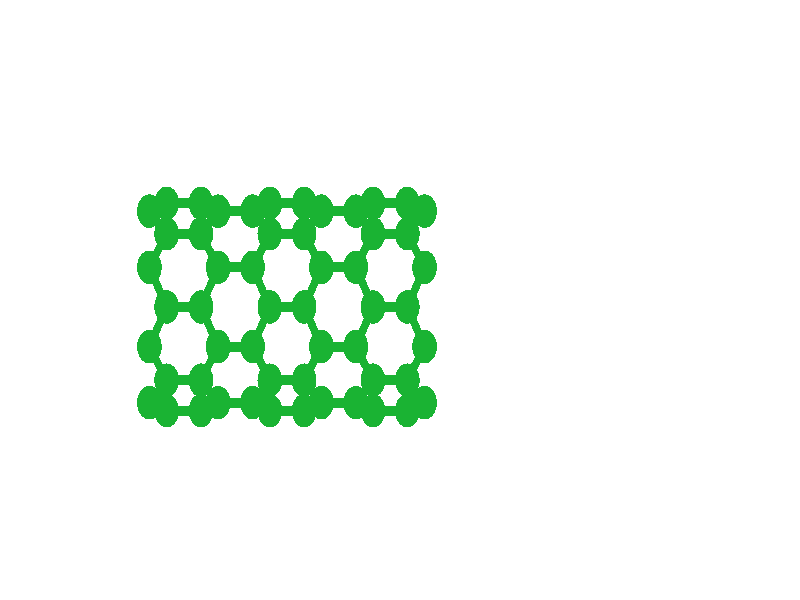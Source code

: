 // 
// Molecular graphics export from VMD 1.9.1
// http://www.ks.uiuc.edu/Research/vmd/
// Requires POV-Ray 3.5 or later
// 
// POV 3.x input script : E:/Users/Kevin Reiter/Documents/GitHub/promotion/daten/nanotori/z3.pov 
// try povray +W1920 +H1057 -IE:/Users/Kevin Reiter/Documents/GitHub/promotion/daten/nanotori/z3.pov -OE:/Users/Kevin Reiter/Documents/GitHub/promotion/daten/nanotori/z3.pov.tga +P +X +A +FT +C
#if (version < 3.5) 
#error "VMD POV3DisplayDevice has been compiled for POV-Ray 3.5 or above.\nPlease upgrade POV-Ray or recompile VMD."
#end 
#declare VMD_clip_on=array[3] {0, 0, 0};
#declare VMD_clip=array[3];
#declare VMD_scaledclip=array[3];
#declare VMD_line_width=0.0020;
#macro VMDC ( C1 )
  texture { pigment { rgbt C1 }}
#end
#macro VMD_point (P1, R1, C1)
  #local T = texture { finish { ambient 1.0 diffuse 0.0 phong 0.0 specular 0.0 } pigment { C1 } }
  #if(VMD_clip_on[2])
  intersection {
    sphere {P1, R1 texture {T} #if(VMD_clip_on[1]) clipped_by {VMD_clip[1]} #end no_shadow}
    VMD_clip[2]
  }
  #else
  sphere {P1, R1 texture {T} #if(VMD_clip_on[1]) clipped_by {VMD_clip[1]} #end no_shadow}
  #end
#end
#macro VMD_line (P1, P2, C1)
  #local T = texture { finish { ambient 1.0 diffuse 0.0 phong 0.0 specular 0.0 } pigment { C1 } }
  #if(VMD_clip_on[2])
  intersection {
    cylinder {P1, P2, VMD_line_width texture {T} #if(VMD_clip_on[1]) clipped_by {VMD_clip[1]} #end no_shadow}
    VMD_clip[2]
  }
  #else
  cylinder {P1, P2, VMD_line_width texture {T} #if(VMD_clip_on[1]) clipped_by {VMD_clip[1]} #end no_shadow}
  #end
#end
#macro VMD_sphere (P1, R1, C1)
  #local T = texture { pigment { C1 } }
  #if(VMD_clip_on[2])
  intersection {
    sphere {P1, R1 texture {T} #if(VMD_clip_on[1]) clipped_by {VMD_clip[1]} #end no_shadow}
    VMD_clip[2]
  }
  #else
  sphere {P1, R1 texture {T} #if(VMD_clip_on[1]) clipped_by {VMD_clip[1]} #end no_shadow}
  #end
#end
#macro VMD_cylinder (P1, P2, R1, C1, O1)
  #local T = texture { pigment { C1 } }
  #if(VMD_clip_on[2])
  intersection {
    cylinder {P1, P2, R1 #if(O1) open #end texture {T} #if(VMD_clip_on[1]) clipped_by {VMD_clip[1]} #end no_shadow}
    VMD_clip[2]
  }
  #else
  cylinder {P1, P2, R1 #if(O1) open #end texture {T} #if(VMD_clip_on[1]) clipped_by {VMD_clip[1]} #end no_shadow}
  #end
#end
#macro VMD_cone (P1, P2, R1, C1)
  #local T = texture { pigment { C1 } }
  #if(VMD_clip_on[2])
  intersection {
    cone {P1, R1, P2, VMD_line_width texture {T} #if(VMD_clip_on[1]) clipped_by {VMD_clip[1]} #end no_shadow}
    VMD_clip[2]
  }
  #else
  cone {P1, R1, P2, VMD_line_width texture {T} #if(VMD_clip_on[1]) clipped_by {VMD_clip[1]} #end no_shadow}
  #end
#end
#macro VMD_triangle (P1, P2, P3, N1, N2, N3, C1)
  #local T = texture { pigment { C1 } }
  smooth_triangle {P1, N1, P2, N2, P3, N3 texture {T} #if(VMD_clip_on[1]) clipped_by {VMD_clip[1]} #end no_shadow}
#end
#macro VMD_tricolor (P1, P2, P3, N1, N2, N3, C1, C2, C3)
  #local NX = P2-P1;
  #local NY = P3-P1;
  #local NZ = vcross(NX, NY);
  #local T = texture { pigment {
    average pigment_map {
      [1 gradient x color_map {[0 rgb 0] [1 C2*3]}]
      [1 gradient y color_map {[0 rgb 0] [1 C3*3]}]
      [1 gradient z color_map {[0 rgb 0] [1 C1*3]}]
    }
    matrix <1.01,0,1,0,1.01,1,0,0,1,-.002,-.002,-1>
    matrix <NX.x,NX.y,NX.z,NY.x,NY.y,NY.z,NZ.x,NZ.y,NZ.z,P1.x,P1.y,P1.z>
  } }
  smooth_triangle {P1, N1, P2, N2, P3, N3 texture {T} #if(VMD_clip_on[1]) clipped_by {VMD_clip[1]} #end no_shadow}
#end
camera {
  orthographic
  location <0.0000, 0.0000, -2.0000>
  look_at <0.0000, 0.0000, 2.0000>
  up <0.0000, 3.0000, 0.0000>
  right <5.4494, 0.0000, 0.0000>
}
light_source { 
  <-0.1000, 0.1000, -1.0000> 
  color rgb<1.000, 1.000, 1.000> 
  parallel 
  point_at <0.0, 0.0, 0.0> 
}
light_source { 
  <1.0000, 2.0000, -0.5000> 
  color rgb<1.000, 1.000, 1.000> 
  parallel 
  point_at <0.0, 0.0, 0.0> 
}
background {
  color rgb<1.000, 1.000, 1.000>
}
#default { texture {
 finish { ambient 0.000 diffuse 0.650 phong 0.1 phong_size 40.000 specular 0.500 }
} }
#declare VMD_line_width=0.0020;
// MoleculeID: 9 ReprID: 0 Beginning CPK
// MoleculeID: 9 ReprID: 0 Beginning VDW
VMD_sphere(<-1.7071,0.1635,0.4533>,0.0839,rgbt<0.100,0.700,0.200,0.000>)
VMD_sphere(<-1.3557,0.3317,0.3409>,0.0839,rgbt<0.100,0.700,0.200,0.000>)
VMD_sphere(<-1.5896,0.3317,0.3409>,0.0839,rgbt<0.100,0.700,0.200,0.000>)
VMD_sphere(<-1.7071,0.4440,0.1728>,0.0839,rgbt<0.100,0.700,0.200,0.000>)
VMD_sphere(<-1.3557,0.4835,-0.0256>,0.0839,rgbt<0.100,0.700,0.200,0.000>)
VMD_sphere(<-1.5896,0.4835,-0.0256>,0.0839,rgbt<0.100,0.700,0.200,0.000>)
VMD_sphere(<-1.7071,0.4440,-0.2239>,0.0839,rgbt<0.100,0.700,0.200,0.000>)
VMD_sphere(<-1.3557,0.3317,-0.3920>,0.0839,rgbt<0.100,0.700,0.200,0.000>)
VMD_sphere(<-1.5896,0.3317,-0.3920>,0.0839,rgbt<0.100,0.700,0.200,0.000>)
VMD_sphere(<-1.7071,0.1635,-0.5044>,0.0839,rgbt<0.100,0.700,0.200,0.000>)
VMD_sphere(<-1.3557,-0.0348,-0.5438>,0.0839,rgbt<0.100,0.700,0.200,0.000>)
VMD_sphere(<-1.5896,-0.0348,-0.5438>,0.0839,rgbt<0.100,0.700,0.200,0.000>)
VMD_sphere(<-1.7071,-0.2331,-0.5044>,0.0839,rgbt<0.100,0.700,0.200,0.000>)
VMD_sphere(<-1.3557,-0.4013,-0.3920>,0.0839,rgbt<0.100,0.700,0.200,0.000>)
VMD_sphere(<-1.5896,-0.4013,-0.3920>,0.0839,rgbt<0.100,0.700,0.200,0.000>)
VMD_sphere(<-1.7071,-0.5136,-0.2239>,0.0839,rgbt<0.100,0.700,0.200,0.000>)
VMD_sphere(<-1.3557,-0.5531,-0.0256>,0.0839,rgbt<0.100,0.700,0.200,0.000>)
VMD_sphere(<-1.5896,-0.5531,-0.0256>,0.0839,rgbt<0.100,0.700,0.200,0.000>)
VMD_sphere(<-1.7071,-0.5136,0.1728>,0.0839,rgbt<0.100,0.700,0.200,0.000>)
VMD_sphere(<-1.3557,-0.4013,0.3409>,0.0839,rgbt<0.100,0.700,0.200,0.000>)
VMD_sphere(<-1.5896,-0.4013,0.3409>,0.0839,rgbt<0.100,0.700,0.200,0.000>)
VMD_sphere(<-1.7071,-0.2331,0.4533>,0.0839,rgbt<0.100,0.700,0.200,0.000>)
VMD_sphere(<-1.3557,-0.0348,0.4927>,0.0839,rgbt<0.100,0.700,0.200,0.000>)
VMD_sphere(<-1.5896,-0.0348,0.4927>,0.0839,rgbt<0.100,0.700,0.200,0.000>)
VMD_sphere(<-1.0043,0.1635,0.4533>,0.0839,rgbt<0.100,0.700,0.200,0.000>)
VMD_sphere(<-1.2382,0.1635,0.4533>,0.0839,rgbt<0.100,0.700,0.200,0.000>)
VMD_sphere(<-0.6530,0.3317,0.3409>,0.0839,rgbt<0.100,0.700,0.200,0.000>)
VMD_sphere(<-0.8868,0.3317,0.3409>,0.0839,rgbt<0.100,0.700,0.200,0.000>)
VMD_sphere(<-1.0043,0.4440,0.1728>,0.0839,rgbt<0.100,0.700,0.200,0.000>)
VMD_sphere(<-1.2382,0.4440,0.1728>,0.0839,rgbt<0.100,0.700,0.200,0.000>)
VMD_sphere(<-0.6530,0.4835,-0.0256>,0.0839,rgbt<0.100,0.700,0.200,0.000>)
VMD_sphere(<-0.8868,0.4835,-0.0256>,0.0839,rgbt<0.100,0.700,0.200,0.000>)
VMD_sphere(<-1.0043,0.4440,-0.2239>,0.0839,rgbt<0.100,0.700,0.200,0.000>)
VMD_sphere(<-1.2382,0.4440,-0.2239>,0.0839,rgbt<0.100,0.700,0.200,0.000>)
VMD_sphere(<-0.6530,0.3317,-0.3920>,0.0839,rgbt<0.100,0.700,0.200,0.000>)
VMD_sphere(<-0.8868,0.3317,-0.3920>,0.0839,rgbt<0.100,0.700,0.200,0.000>)
VMD_sphere(<-1.0043,0.1635,-0.5044>,0.0839,rgbt<0.100,0.700,0.200,0.000>)
VMD_sphere(<-1.2382,0.1635,-0.5044>,0.0839,rgbt<0.100,0.700,0.200,0.000>)
VMD_sphere(<-0.6530,-0.0348,-0.5438>,0.0839,rgbt<0.100,0.700,0.200,0.000>)
VMD_sphere(<-0.8868,-0.0348,-0.5438>,0.0839,rgbt<0.100,0.700,0.200,0.000>)
VMD_sphere(<-1.0043,-0.2331,-0.5044>,0.0839,rgbt<0.100,0.700,0.200,0.000>)
VMD_sphere(<-1.2382,-0.2331,-0.5044>,0.0839,rgbt<0.100,0.700,0.200,0.000>)
VMD_sphere(<-0.6530,-0.4013,-0.3920>,0.0839,rgbt<0.100,0.700,0.200,0.000>)
VMD_sphere(<-0.8868,-0.4013,-0.3920>,0.0839,rgbt<0.100,0.700,0.200,0.000>)
VMD_sphere(<-1.0043,-0.5136,-0.2239>,0.0839,rgbt<0.100,0.700,0.200,0.000>)
VMD_sphere(<-1.2382,-0.5136,-0.2239>,0.0839,rgbt<0.100,0.700,0.200,0.000>)
VMD_sphere(<-0.6530,-0.5531,-0.0256>,0.0839,rgbt<0.100,0.700,0.200,0.000>)
VMD_sphere(<-0.8868,-0.5531,-0.0256>,0.0839,rgbt<0.100,0.700,0.200,0.000>)
VMD_sphere(<-1.0043,-0.5136,0.1728>,0.0839,rgbt<0.100,0.700,0.200,0.000>)
VMD_sphere(<-1.2382,-0.5136,0.1728>,0.0839,rgbt<0.100,0.700,0.200,0.000>)
VMD_sphere(<-0.6530,-0.4013,0.3409>,0.0839,rgbt<0.100,0.700,0.200,0.000>)
VMD_sphere(<-0.8868,-0.4013,0.3409>,0.0839,rgbt<0.100,0.700,0.200,0.000>)
VMD_sphere(<-1.0043,-0.2331,0.4533>,0.0839,rgbt<0.100,0.700,0.200,0.000>)
VMD_sphere(<-1.2382,-0.2331,0.4533>,0.0839,rgbt<0.100,0.700,0.200,0.000>)
VMD_sphere(<-0.6530,-0.0348,0.4927>,0.0839,rgbt<0.100,0.700,0.200,0.000>)
VMD_sphere(<-0.8868,-0.0348,0.4927>,0.0839,rgbt<0.100,0.700,0.200,0.000>)
VMD_sphere(<-0.3016,0.1635,0.4533>,0.0839,rgbt<0.100,0.700,0.200,0.000>)
VMD_sphere(<-0.5355,0.1635,0.4533>,0.0839,rgbt<0.100,0.700,0.200,0.000>)
VMD_sphere(<0.0498,0.3317,0.3409>,0.0839,rgbt<0.100,0.700,0.200,0.000>)
VMD_sphere(<-0.1841,0.3317,0.3409>,0.0839,rgbt<0.100,0.700,0.200,0.000>)
VMD_sphere(<-0.3016,0.4440,0.1728>,0.0839,rgbt<0.100,0.700,0.200,0.000>)
VMD_sphere(<-0.5355,0.4440,0.1728>,0.0839,rgbt<0.100,0.700,0.200,0.000>)
VMD_sphere(<0.0498,0.4835,-0.0256>,0.0839,rgbt<0.100,0.700,0.200,0.000>)
VMD_sphere(<-0.1841,0.4835,-0.0256>,0.0839,rgbt<0.100,0.700,0.200,0.000>)
VMD_sphere(<-0.3016,0.4440,-0.2239>,0.0839,rgbt<0.100,0.700,0.200,0.000>)
VMD_sphere(<-0.5355,0.4440,-0.2239>,0.0839,rgbt<0.100,0.700,0.200,0.000>)
VMD_sphere(<0.0498,0.3317,-0.3920>,0.0839,rgbt<0.100,0.700,0.200,0.000>)
VMD_sphere(<-0.1841,0.3317,-0.3920>,0.0839,rgbt<0.100,0.700,0.200,0.000>)
VMD_sphere(<-0.3016,0.1635,-0.5044>,0.0839,rgbt<0.100,0.700,0.200,0.000>)
VMD_sphere(<-0.5355,0.1635,-0.5044>,0.0839,rgbt<0.100,0.700,0.200,0.000>)
VMD_sphere(<0.0498,-0.0348,-0.5438>,0.0839,rgbt<0.100,0.700,0.200,0.000>)
VMD_sphere(<-0.1841,-0.0348,-0.5438>,0.0839,rgbt<0.100,0.700,0.200,0.000>)
VMD_sphere(<-0.3016,-0.2331,-0.5044>,0.0839,rgbt<0.100,0.700,0.200,0.000>)
VMD_sphere(<-0.5355,-0.2331,-0.5044>,0.0839,rgbt<0.100,0.700,0.200,0.000>)
VMD_sphere(<0.0498,-0.4013,-0.3920>,0.0839,rgbt<0.100,0.700,0.200,0.000>)
VMD_sphere(<-0.1841,-0.4013,-0.3920>,0.0839,rgbt<0.100,0.700,0.200,0.000>)
VMD_sphere(<-0.3016,-0.5136,-0.2239>,0.0839,rgbt<0.100,0.700,0.200,0.000>)
VMD_sphere(<-0.5355,-0.5136,-0.2239>,0.0839,rgbt<0.100,0.700,0.200,0.000>)
VMD_sphere(<0.0498,-0.5531,-0.0256>,0.0839,rgbt<0.100,0.700,0.200,0.000>)
VMD_sphere(<-0.1841,-0.5531,-0.0256>,0.0839,rgbt<0.100,0.700,0.200,0.000>)
VMD_sphere(<-0.3016,-0.5136,0.1728>,0.0839,rgbt<0.100,0.700,0.200,0.000>)
VMD_sphere(<-0.5355,-0.5136,0.1728>,0.0839,rgbt<0.100,0.700,0.200,0.000>)
VMD_sphere(<0.0498,-0.4013,0.3409>,0.0839,rgbt<0.100,0.700,0.200,0.000>)
VMD_sphere(<-0.1841,-0.4013,0.3409>,0.0839,rgbt<0.100,0.700,0.200,0.000>)
VMD_sphere(<-0.3016,-0.2331,0.4533>,0.0839,rgbt<0.100,0.700,0.200,0.000>)
VMD_sphere(<-0.5355,-0.2331,0.4533>,0.0839,rgbt<0.100,0.700,0.200,0.000>)
VMD_sphere(<0.0498,-0.0348,0.4927>,0.0839,rgbt<0.100,0.700,0.200,0.000>)
VMD_sphere(<-0.1841,-0.0348,0.4927>,0.0839,rgbt<0.100,0.700,0.200,0.000>)
VMD_sphere(<0.1673,0.1635,0.4533>,0.0839,rgbt<0.100,0.700,0.200,0.000>)
VMD_sphere(<0.1673,0.4440,0.1728>,0.0839,rgbt<0.100,0.700,0.200,0.000>)
VMD_sphere(<0.1673,0.4440,-0.2239>,0.0839,rgbt<0.100,0.700,0.200,0.000>)
VMD_sphere(<0.1673,0.1635,-0.5044>,0.0839,rgbt<0.100,0.700,0.200,0.000>)
VMD_sphere(<0.1673,-0.2331,-0.5044>,0.0839,rgbt<0.100,0.700,0.200,0.000>)
VMD_sphere(<0.1673,-0.5136,-0.2239>,0.0839,rgbt<0.100,0.700,0.200,0.000>)
VMD_sphere(<0.1673,-0.5136,0.1728>,0.0839,rgbt<0.100,0.700,0.200,0.000>)
VMD_sphere(<0.1673,-0.2331,0.4533>,0.0839,rgbt<0.100,0.700,0.200,0.000>)
VMD_cylinder(<-1.7071,0.163524,0.45326>,<-1.64834,0.064358,0.472984>0.0247,rgbt<0.100,0.700,0.200,0.000>,1)
VMD_cylinder(<-1.7071,0.163524,0.45326>,<-1.64834,0.247591,0.397087>0.0247,rgbt<0.100,0.700,0.200,0.000>,1)
VMD_cylinder(<-1.35572,0.331659,0.340914>,<-1.47265,0.331659,0.340914>0.0247,rgbt<0.100,0.700,0.200,0.000>,1)
VMD_cylinder(<-1.35572,0.331659,0.340914>,<-1.29696,0.387832,0.256846>0.0247,rgbt<0.100,0.700,0.200,0.000>,1)
VMD_cylinder(<-1.35572,0.331659,0.340914>,<-1.29696,0.247591,0.397087>0.0247,rgbt<0.100,0.700,0.200,0.000>,1)
VMD_cylinder(<-1.58959,0.331659,0.340914>,<-1.64834,0.387832,0.256846>0.0247,rgbt<0.100,0.700,0.200,0.000>,1)
VMD_cylinder(<-1.58959,0.331659,0.340914>,<-1.47265,0.331659,0.340914>0.0247,rgbt<0.100,0.700,0.200,0.000>,1)
VMD_cylinder(<-1.58959,0.331659,0.340914>,<-1.64834,0.247591,0.397087>0.0247,rgbt<0.100,0.700,0.200,0.000>,1)
VMD_cylinder(<-1.7071,0.444005,0.172778>,<-1.64834,0.387832,0.256846>0.0247,rgbt<0.100,0.700,0.200,0.000>,1)
VMD_cylinder(<-1.7071,0.444005,0.172778>,<-1.64834,0.46373,0.0736128>0.0247,rgbt<0.100,0.700,0.200,0.000>,1)
VMD_cylinder(<-1.35572,0.483455,-0.025552>,<-1.29696,0.463729,-0.124717>0.0247,rgbt<0.100,0.700,0.200,0.000>,1)
VMD_cylinder(<-1.35572,0.483455,-0.025552>,<-1.47265,0.483455,-0.025552>0.0247,rgbt<0.100,0.700,0.200,0.000>,1)
VMD_cylinder(<-1.35572,0.483455,-0.025552>,<-1.29696,0.46373,0.0736128>0.0247,rgbt<0.100,0.700,0.200,0.000>,1)
VMD_cylinder(<-1.58959,0.483455,-0.025552>,<-1.64834,0.463729,-0.124717>0.0247,rgbt<0.100,0.700,0.200,0.000>,1)
VMD_cylinder(<-1.58959,0.483455,-0.025552>,<-1.64834,0.46373,0.0736128>0.0247,rgbt<0.100,0.700,0.200,0.000>,1)
VMD_cylinder(<-1.58959,0.483455,-0.025552>,<-1.47265,0.483455,-0.025552>0.0247,rgbt<0.100,0.700,0.200,0.000>,1)
VMD_cylinder(<-1.7071,0.444004,-0.223883>,<-1.64834,0.463729,-0.124717>0.0247,rgbt<0.100,0.700,0.200,0.000>,1)
VMD_cylinder(<-1.7071,0.444004,-0.223883>,<-1.64834,0.387831,-0.307951>0.0247,rgbt<0.100,0.700,0.200,0.000>,1)
VMD_cylinder(<-1.35572,0.331659,-0.39202>,<-1.47265,0.331659,-0.39202>0.0247,rgbt<0.100,0.700,0.200,0.000>,1)
VMD_cylinder(<-1.35572,0.331659,-0.39202>,<-1.29696,0.247591,-0.448192>0.0247,rgbt<0.100,0.700,0.200,0.000>,1)
VMD_cylinder(<-1.35572,0.331659,-0.39202>,<-1.29696,0.387831,-0.307951>0.0247,rgbt<0.100,0.700,0.200,0.000>,1)
VMD_cylinder(<-1.58959,0.331659,-0.39202>,<-1.64834,0.247591,-0.448192>0.0247,rgbt<0.100,0.700,0.200,0.000>,1)
VMD_cylinder(<-1.58959,0.331659,-0.39202>,<-1.47265,0.331659,-0.39202>0.0247,rgbt<0.100,0.700,0.200,0.000>,1)
VMD_cylinder(<-1.58959,0.331659,-0.39202>,<-1.64834,0.387831,-0.307951>0.0247,rgbt<0.100,0.700,0.200,0.000>,1)
VMD_cylinder(<-1.7071,0.163523,-0.504365>,<-1.64834,0.247591,-0.448192>0.0247,rgbt<0.100,0.700,0.200,0.000>,1)
VMD_cylinder(<-1.7071,0.163523,-0.504365>,<-1.64834,0.0643578,-0.524089>0.0247,rgbt<0.100,0.700,0.200,0.000>,1)
VMD_cylinder(<-1.35572,-0.0348079,-0.543814>,<-1.29696,-0.133973,-0.524089>0.0247,rgbt<0.100,0.700,0.200,0.000>,1)
VMD_cylinder(<-1.35572,-0.0348079,-0.543814>,<-1.47265,-0.0348079,-0.543814>0.0247,rgbt<0.100,0.700,0.200,0.000>,1)
VMD_cylinder(<-1.35572,-0.0348079,-0.543814>,<-1.29696,0.0643578,-0.524089>0.0247,rgbt<0.100,0.700,0.200,0.000>,1)
VMD_cylinder(<-1.58959,-0.0348079,-0.543814>,<-1.64834,-0.133973,-0.524089>0.0247,rgbt<0.100,0.700,0.200,0.000>,1)
VMD_cylinder(<-1.58959,-0.0348079,-0.543814>,<-1.64834,0.0643578,-0.524089>0.0247,rgbt<0.100,0.700,0.200,0.000>,1)
VMD_cylinder(<-1.58959,-0.0348079,-0.543814>,<-1.47265,-0.0348079,-0.543814>0.0247,rgbt<0.100,0.700,0.200,0.000>,1)
VMD_cylinder(<-1.7071,-0.233137,-0.504365>,<-1.64834,-0.133973,-0.524089>0.0247,rgbt<0.100,0.700,0.200,0.000>,1)
VMD_cylinder(<-1.7071,-0.233137,-0.504365>,<-1.64834,-0.317206,-0.448192>0.0247,rgbt<0.100,0.700,0.200,0.000>,1)
VMD_cylinder(<-1.35572,-0.401274,-0.392019>,<-1.47265,-0.401274,-0.392019>0.0247,rgbt<0.100,0.700,0.200,0.000>,1)
VMD_cylinder(<-1.35572,-0.401274,-0.392019>,<-1.29696,-0.457446,-0.307951>0.0247,rgbt<0.100,0.700,0.200,0.000>,1)
VMD_cylinder(<-1.35572,-0.401274,-0.392019>,<-1.29696,-0.317206,-0.448192>0.0247,rgbt<0.100,0.700,0.200,0.000>,1)
VMD_cylinder(<-1.58959,-0.401274,-0.392019>,<-1.64834,-0.457446,-0.307951>0.0247,rgbt<0.100,0.700,0.200,0.000>,1)
VMD_cylinder(<-1.58959,-0.401274,-0.392019>,<-1.64834,-0.317206,-0.448192>0.0247,rgbt<0.100,0.700,0.200,0.000>,1)
VMD_cylinder(<-1.58959,-0.401274,-0.392019>,<-1.47265,-0.401274,-0.392019>0.0247,rgbt<0.100,0.700,0.200,0.000>,1)
VMD_cylinder(<-1.7071,-0.513619,-0.223883>,<-1.64834,-0.457446,-0.307951>0.0247,rgbt<0.100,0.700,0.200,0.000>,1)
VMD_cylinder(<-1.7071,-0.513619,-0.223883>,<-1.64834,-0.533345,-0.124718>0.0247,rgbt<0.100,0.700,0.200,0.000>,1)
VMD_cylinder(<-1.35572,-0.55307,-0.0255526>,<-1.47265,-0.55307,-0.0255526>0.0247,rgbt<0.100,0.700,0.200,0.000>,1)
VMD_cylinder(<-1.35572,-0.55307,-0.0255526>,<-1.29696,-0.533345,-0.124718>0.0247,rgbt<0.100,0.700,0.200,0.000>,1)
VMD_cylinder(<-1.35572,-0.55307,-0.0255526>,<-1.29696,-0.533345,0.0736126>0.0247,rgbt<0.100,0.700,0.200,0.000>,1)
VMD_cylinder(<-1.58959,-0.55307,-0.0255526>,<-1.64834,-0.533345,-0.124718>0.0247,rgbt<0.100,0.700,0.200,0.000>,1)
VMD_cylinder(<-1.58959,-0.55307,-0.0255526>,<-1.64834,-0.533345,0.0736126>0.0247,rgbt<0.100,0.700,0.200,0.000>,1)
VMD_cylinder(<-1.58959,-0.55307,-0.0255526>,<-1.47265,-0.55307,-0.0255526>0.0247,rgbt<0.100,0.700,0.200,0.000>,1)
VMD_cylinder(<-1.7071,-0.513619,0.172778>,<-1.64834,-0.457447,0.256846>0.0247,rgbt<0.100,0.700,0.200,0.000>,1)
VMD_cylinder(<-1.7071,-0.513619,0.172778>,<-1.64834,-0.533345,0.0736126>0.0247,rgbt<0.100,0.700,0.200,0.000>,1)
VMD_cylinder(<-1.35572,-0.401275,0.340915>,<-1.47265,-0.401275,0.340915>0.0247,rgbt<0.100,0.700,0.200,0.000>,1)
VMD_cylinder(<-1.35572,-0.401275,0.340915>,<-1.29696,-0.317206,0.397087>0.0247,rgbt<0.100,0.700,0.200,0.000>,1)
VMD_cylinder(<-1.35572,-0.401275,0.340915>,<-1.29696,-0.457447,0.256846>0.0247,rgbt<0.100,0.700,0.200,0.000>,1)
VMD_cylinder(<-1.58959,-0.401275,0.340915>,<-1.64834,-0.317206,0.397087>0.0247,rgbt<0.100,0.700,0.200,0.000>,1)
VMD_cylinder(<-1.58959,-0.401275,0.340915>,<-1.47265,-0.401275,0.340915>0.0247,rgbt<0.100,0.700,0.200,0.000>,1)
VMD_cylinder(<-1.58959,-0.401275,0.340915>,<-1.64834,-0.457447,0.256846>0.0247,rgbt<0.100,0.700,0.200,0.000>,1)
VMD_cylinder(<-1.7071,-0.233137,0.453259>,<-1.64834,-0.317206,0.397087>0.0247,rgbt<0.100,0.700,0.200,0.000>,1)
VMD_cylinder(<-1.7071,-0.233137,0.453259>,<-1.64834,-0.133972,0.472984>0.0247,rgbt<0.100,0.700,0.200,0.000>,1)
VMD_cylinder(<-1.35572,-0.0348076,0.492709>,<-1.47265,-0.0348076,0.492709>0.0247,rgbt<0.100,0.700,0.200,0.000>,1)
VMD_cylinder(<-1.35572,-0.0348076,0.492709>,<-1.29696,-0.133972,0.472984>0.0247,rgbt<0.100,0.700,0.200,0.000>,1)
VMD_cylinder(<-1.35572,-0.0348076,0.492709>,<-1.29696,0.064358,0.472984>0.0247,rgbt<0.100,0.700,0.200,0.000>,1)
VMD_cylinder(<-1.58959,-0.0348076,0.492709>,<-1.64834,-0.133972,0.472984>0.0247,rgbt<0.100,0.700,0.200,0.000>,1)
VMD_cylinder(<-1.58959,-0.0348076,0.492709>,<-1.47265,-0.0348076,0.492709>0.0247,rgbt<0.100,0.700,0.200,0.000>,1)
VMD_cylinder(<-1.58959,-0.0348076,0.492709>,<-1.64834,0.064358,0.472984>0.0247,rgbt<0.100,0.700,0.200,0.000>,1)
VMD_cylinder(<-1.00434,0.163524,0.45326>,<-1.12128,0.163524,0.45326>0.0247,rgbt<0.100,0.700,0.200,0.000>,1)
VMD_cylinder(<-1.00434,0.163524,0.45326>,<-0.945585,0.064358,0.472984>0.0247,rgbt<0.100,0.700,0.200,0.000>,1)
VMD_cylinder(<-1.00434,0.163524,0.45326>,<-0.945585,0.247591,0.397087>0.0247,rgbt<0.100,0.700,0.200,0.000>,1)
VMD_cylinder(<-1.23821,0.163524,0.45326>,<-1.12128,0.163524,0.45326>0.0247,rgbt<0.100,0.700,0.200,0.000>,1)
VMD_cylinder(<-1.23821,0.163524,0.45326>,<-1.29696,0.064358,0.472984>0.0247,rgbt<0.100,0.700,0.200,0.000>,1)
VMD_cylinder(<-1.23821,0.163524,0.45326>,<-1.29696,0.247591,0.397087>0.0247,rgbt<0.100,0.700,0.200,0.000>,1)
VMD_cylinder(<-0.652956,0.331659,0.340914>,<-0.769894,0.331659,0.340914>0.0247,rgbt<0.100,0.700,0.200,0.000>,1)
VMD_cylinder(<-0.652956,0.331659,0.340914>,<-0.594205,0.387832,0.256846>0.0247,rgbt<0.100,0.700,0.200,0.000>,1)
VMD_cylinder(<-0.652956,0.331659,0.340914>,<-0.594205,0.247591,0.397087>0.0247,rgbt<0.100,0.700,0.200,0.000>,1)
VMD_cylinder(<-0.886832,0.331659,0.340914>,<-0.945585,0.387832,0.256846>0.0247,rgbt<0.100,0.700,0.200,0.000>,1)
VMD_cylinder(<-0.886832,0.331659,0.340914>,<-0.769894,0.331659,0.340914>0.0247,rgbt<0.100,0.700,0.200,0.000>,1)
VMD_cylinder(<-0.886832,0.331659,0.340914>,<-0.945585,0.247591,0.397087>0.0247,rgbt<0.100,0.700,0.200,0.000>,1)
VMD_cylinder(<-1.00434,0.444005,0.172778>,<-1.12128,0.444005,0.172778>0.0247,rgbt<0.100,0.700,0.200,0.000>,1)
VMD_cylinder(<-1.00434,0.444005,0.172778>,<-0.945585,0.387832,0.256846>0.0247,rgbt<0.100,0.700,0.200,0.000>,1)
VMD_cylinder(<-1.00434,0.444005,0.172778>,<-0.945585,0.46373,0.0736128>0.0247,rgbt<0.100,0.700,0.200,0.000>,1)
VMD_cylinder(<-1.23821,0.444005,0.172778>,<-1.29696,0.387832,0.256846>0.0247,rgbt<0.100,0.700,0.200,0.000>,1)
VMD_cylinder(<-1.23821,0.444005,0.172778>,<-1.29696,0.46373,0.0736128>0.0247,rgbt<0.100,0.700,0.200,0.000>,1)
VMD_cylinder(<-1.23821,0.444005,0.172778>,<-1.12128,0.444005,0.172778>0.0247,rgbt<0.100,0.700,0.200,0.000>,1)
VMD_cylinder(<-0.652956,0.483455,-0.025552>,<-0.594205,0.463729,-0.124717>0.0247,rgbt<0.100,0.700,0.200,0.000>,1)
VMD_cylinder(<-0.652956,0.483455,-0.025552>,<-0.769894,0.483455,-0.025552>0.0247,rgbt<0.100,0.700,0.200,0.000>,1)
VMD_cylinder(<-0.652956,0.483455,-0.025552>,<-0.594205,0.46373,0.0736128>0.0247,rgbt<0.100,0.700,0.200,0.000>,1)
VMD_cylinder(<-0.886832,0.483455,-0.025552>,<-0.945585,0.463729,-0.124717>0.0247,rgbt<0.100,0.700,0.200,0.000>,1)
VMD_cylinder(<-0.886832,0.483455,-0.025552>,<-0.945585,0.46373,0.0736128>0.0247,rgbt<0.100,0.700,0.200,0.000>,1)
VMD_cylinder(<-0.886832,0.483455,-0.025552>,<-0.769894,0.483455,-0.025552>0.0247,rgbt<0.100,0.700,0.200,0.000>,1)
VMD_cylinder(<-1.00434,0.444004,-0.223883>,<-1.12128,0.444004,-0.223883>0.0247,rgbt<0.100,0.700,0.200,0.000>,1)
VMD_cylinder(<-1.00434,0.444004,-0.223883>,<-0.945585,0.463729,-0.124717>0.0247,rgbt<0.100,0.700,0.200,0.000>,1)
VMD_cylinder(<-1.00434,0.444004,-0.223883>,<-0.945585,0.387831,-0.307951>0.0247,rgbt<0.100,0.700,0.200,0.000>,1)
VMD_cylinder(<-1.23821,0.444004,-0.223883>,<-1.12128,0.444004,-0.223883>0.0247,rgbt<0.100,0.700,0.200,0.000>,1)
VMD_cylinder(<-1.23821,0.444004,-0.223883>,<-1.29696,0.463729,-0.124717>0.0247,rgbt<0.100,0.700,0.200,0.000>,1)
VMD_cylinder(<-1.23821,0.444004,-0.223883>,<-1.29696,0.387831,-0.307951>0.0247,rgbt<0.100,0.700,0.200,0.000>,1)
VMD_cylinder(<-0.652956,0.331659,-0.39202>,<-0.769894,0.331659,-0.39202>0.0247,rgbt<0.100,0.700,0.200,0.000>,1)
VMD_cylinder(<-0.652956,0.331659,-0.39202>,<-0.594205,0.247591,-0.448192>0.0247,rgbt<0.100,0.700,0.200,0.000>,1)
VMD_cylinder(<-0.652956,0.331659,-0.39202>,<-0.594205,0.387831,-0.307951>0.0247,rgbt<0.100,0.700,0.200,0.000>,1)
VMD_cylinder(<-0.886832,0.331659,-0.39202>,<-0.945585,0.247591,-0.448192>0.0247,rgbt<0.100,0.700,0.200,0.000>,1)
VMD_cylinder(<-0.886832,0.331659,-0.39202>,<-0.769894,0.331659,-0.39202>0.0247,rgbt<0.100,0.700,0.200,0.000>,1)
VMD_cylinder(<-0.886832,0.331659,-0.39202>,<-0.945585,0.387831,-0.307951>0.0247,rgbt<0.100,0.700,0.200,0.000>,1)
VMD_cylinder(<-1.00434,0.163523,-0.504365>,<-1.12128,0.163523,-0.504365>0.0247,rgbt<0.100,0.700,0.200,0.000>,1)
VMD_cylinder(<-1.00434,0.163523,-0.504365>,<-0.945585,0.247591,-0.448192>0.0247,rgbt<0.100,0.700,0.200,0.000>,1)
VMD_cylinder(<-1.00434,0.163523,-0.504365>,<-0.945585,0.0643578,-0.524089>0.0247,rgbt<0.100,0.700,0.200,0.000>,1)
VMD_cylinder(<-1.23821,0.163523,-0.504365>,<-1.29696,0.247591,-0.448192>0.0247,rgbt<0.100,0.700,0.200,0.000>,1)
VMD_cylinder(<-1.23821,0.163523,-0.504365>,<-1.29696,0.0643578,-0.524089>0.0247,rgbt<0.100,0.700,0.200,0.000>,1)
VMD_cylinder(<-1.23821,0.163523,-0.504365>,<-1.12128,0.163523,-0.504365>0.0247,rgbt<0.100,0.700,0.200,0.000>,1)
VMD_cylinder(<-0.652956,-0.0348079,-0.543814>,<-0.594205,-0.133973,-0.524089>0.0247,rgbt<0.100,0.700,0.200,0.000>,1)
VMD_cylinder(<-0.652956,-0.0348079,-0.543814>,<-0.769894,-0.0348079,-0.543814>0.0247,rgbt<0.100,0.700,0.200,0.000>,1)
VMD_cylinder(<-0.652956,-0.0348079,-0.543814>,<-0.594205,0.0643578,-0.524089>0.0247,rgbt<0.100,0.700,0.200,0.000>,1)
VMD_cylinder(<-0.886832,-0.0348079,-0.543814>,<-0.945585,-0.133973,-0.524089>0.0247,rgbt<0.100,0.700,0.200,0.000>,1)
VMD_cylinder(<-0.886832,-0.0348079,-0.543814>,<-0.945585,0.0643578,-0.524089>0.0247,rgbt<0.100,0.700,0.200,0.000>,1)
VMD_cylinder(<-0.886832,-0.0348079,-0.543814>,<-0.769894,-0.0348079,-0.543814>0.0247,rgbt<0.100,0.700,0.200,0.000>,1)
VMD_cylinder(<-1.00434,-0.233137,-0.504365>,<-1.12128,-0.233137,-0.504365>0.0247,rgbt<0.100,0.700,0.200,0.000>,1)
VMD_cylinder(<-1.00434,-0.233137,-0.504365>,<-0.945585,-0.133973,-0.524089>0.0247,rgbt<0.100,0.700,0.200,0.000>,1)
VMD_cylinder(<-1.00434,-0.233137,-0.504365>,<-0.945585,-0.317206,-0.448192>0.0247,rgbt<0.100,0.700,0.200,0.000>,1)
VMD_cylinder(<-1.23821,-0.233137,-0.504365>,<-1.29696,-0.133973,-0.524089>0.0247,rgbt<0.100,0.700,0.200,0.000>,1)
VMD_cylinder(<-1.23821,-0.233137,-0.504365>,<-1.12128,-0.233137,-0.504365>0.0247,rgbt<0.100,0.700,0.200,0.000>,1)
VMD_cylinder(<-1.23821,-0.233137,-0.504365>,<-1.29696,-0.317206,-0.448192>0.0247,rgbt<0.100,0.700,0.200,0.000>,1)
VMD_cylinder(<-0.652956,-0.401274,-0.392019>,<-0.769894,-0.401274,-0.392019>0.0247,rgbt<0.100,0.700,0.200,0.000>,1)
VMD_cylinder(<-0.652956,-0.401274,-0.392019>,<-0.594205,-0.457446,-0.307951>0.0247,rgbt<0.100,0.700,0.200,0.000>,1)
VMD_cylinder(<-0.652956,-0.401274,-0.392019>,<-0.594205,-0.317206,-0.448192>0.0247,rgbt<0.100,0.700,0.200,0.000>,1)
VMD_cylinder(<-0.886832,-0.401274,-0.392019>,<-0.945585,-0.457446,-0.307951>0.0247,rgbt<0.100,0.700,0.200,0.000>,1)
VMD_cylinder(<-0.886832,-0.401274,-0.392019>,<-0.945585,-0.317206,-0.448192>0.0247,rgbt<0.100,0.700,0.200,0.000>,1)
VMD_cylinder(<-0.886832,-0.401274,-0.392019>,<-0.769894,-0.401274,-0.392019>0.0247,rgbt<0.100,0.700,0.200,0.000>,1)
VMD_cylinder(<-1.00434,-0.513619,-0.223883>,<-1.12128,-0.513619,-0.223883>0.0247,rgbt<0.100,0.700,0.200,0.000>,1)
VMD_cylinder(<-1.00434,-0.513619,-0.223883>,<-0.945585,-0.457446,-0.307951>0.0247,rgbt<0.100,0.700,0.200,0.000>,1)
VMD_cylinder(<-1.00434,-0.513619,-0.223883>,<-0.945585,-0.533345,-0.124718>0.0247,rgbt<0.100,0.700,0.200,0.000>,1)
VMD_cylinder(<-1.23821,-0.513619,-0.223883>,<-1.29696,-0.457446,-0.307951>0.0247,rgbt<0.100,0.700,0.200,0.000>,1)
VMD_cylinder(<-1.23821,-0.513619,-0.223883>,<-1.29696,-0.533345,-0.124718>0.0247,rgbt<0.100,0.700,0.200,0.000>,1)
VMD_cylinder(<-1.23821,-0.513619,-0.223883>,<-1.12128,-0.513619,-0.223883>0.0247,rgbt<0.100,0.700,0.200,0.000>,1)
VMD_cylinder(<-0.652956,-0.55307,-0.0255526>,<-0.769894,-0.55307,-0.0255526>0.0247,rgbt<0.100,0.700,0.200,0.000>,1)
VMD_cylinder(<-0.652956,-0.55307,-0.0255526>,<-0.594205,-0.533345,-0.124718>0.0247,rgbt<0.100,0.700,0.200,0.000>,1)
VMD_cylinder(<-0.652956,-0.55307,-0.0255526>,<-0.594205,-0.533345,0.0736126>0.0247,rgbt<0.100,0.700,0.200,0.000>,1)
VMD_cylinder(<-0.886832,-0.55307,-0.0255526>,<-0.945585,-0.533345,-0.124718>0.0247,rgbt<0.100,0.700,0.200,0.000>,1)
VMD_cylinder(<-0.886832,-0.55307,-0.0255526>,<-0.945585,-0.533345,0.0736126>0.0247,rgbt<0.100,0.700,0.200,0.000>,1)
VMD_cylinder(<-0.886832,-0.55307,-0.0255526>,<-0.769894,-0.55307,-0.0255526>0.0247,rgbt<0.100,0.700,0.200,0.000>,1)
VMD_cylinder(<-1.00434,-0.513619,0.172778>,<-1.12128,-0.513619,0.172778>0.0247,rgbt<0.100,0.700,0.200,0.000>,1)
VMD_cylinder(<-1.00434,-0.513619,0.172778>,<-0.945585,-0.457447,0.256846>0.0247,rgbt<0.100,0.700,0.200,0.000>,1)
VMD_cylinder(<-1.00434,-0.513619,0.172778>,<-0.945585,-0.533345,0.0736126>0.0247,rgbt<0.100,0.700,0.200,0.000>,1)
VMD_cylinder(<-1.23821,-0.513619,0.172778>,<-1.29696,-0.457447,0.256846>0.0247,rgbt<0.100,0.700,0.200,0.000>,1)
VMD_cylinder(<-1.23821,-0.513619,0.172778>,<-1.12128,-0.513619,0.172778>0.0247,rgbt<0.100,0.700,0.200,0.000>,1)
VMD_cylinder(<-1.23821,-0.513619,0.172778>,<-1.29696,-0.533345,0.0736126>0.0247,rgbt<0.100,0.700,0.200,0.000>,1)
VMD_cylinder(<-0.652956,-0.401275,0.340915>,<-0.769894,-0.401275,0.340915>0.0247,rgbt<0.100,0.700,0.200,0.000>,1)
VMD_cylinder(<-0.652956,-0.401275,0.340915>,<-0.594205,-0.317206,0.397087>0.0247,rgbt<0.100,0.700,0.200,0.000>,1)
VMD_cylinder(<-0.652956,-0.401275,0.340915>,<-0.594205,-0.457447,0.256846>0.0247,rgbt<0.100,0.700,0.200,0.000>,1)
VMD_cylinder(<-0.886832,-0.401275,0.340915>,<-0.945585,-0.317206,0.397087>0.0247,rgbt<0.100,0.700,0.200,0.000>,1)
VMD_cylinder(<-0.886832,-0.401275,0.340915>,<-0.769894,-0.401275,0.340915>0.0247,rgbt<0.100,0.700,0.200,0.000>,1)
VMD_cylinder(<-0.886832,-0.401275,0.340915>,<-0.945585,-0.457447,0.256846>0.0247,rgbt<0.100,0.700,0.200,0.000>,1)
VMD_cylinder(<-1.00434,-0.233137,0.453259>,<-1.12128,-0.233137,0.453259>0.0247,rgbt<0.100,0.700,0.200,0.000>,1)
VMD_cylinder(<-1.00434,-0.233137,0.453259>,<-0.945585,-0.317206,0.397087>0.0247,rgbt<0.100,0.700,0.200,0.000>,1)
VMD_cylinder(<-1.00434,-0.233137,0.453259>,<-0.945585,-0.133972,0.472984>0.0247,rgbt<0.100,0.700,0.200,0.000>,1)
VMD_cylinder(<-1.23821,-0.233137,0.453259>,<-1.29696,-0.317206,0.397087>0.0247,rgbt<0.100,0.700,0.200,0.000>,1)
VMD_cylinder(<-1.23821,-0.233137,0.453259>,<-1.29696,-0.133972,0.472984>0.0247,rgbt<0.100,0.700,0.200,0.000>,1)
VMD_cylinder(<-1.23821,-0.233137,0.453259>,<-1.12128,-0.233137,0.453259>0.0247,rgbt<0.100,0.700,0.200,0.000>,1)
VMD_cylinder(<-0.652956,-0.0348076,0.492709>,<-0.769894,-0.0348076,0.492709>0.0247,rgbt<0.100,0.700,0.200,0.000>,1)
VMD_cylinder(<-0.652956,-0.0348076,0.492709>,<-0.594205,-0.133972,0.472984>0.0247,rgbt<0.100,0.700,0.200,0.000>,1)
VMD_cylinder(<-0.652956,-0.0348076,0.492709>,<-0.594205,0.064358,0.472984>0.0247,rgbt<0.100,0.700,0.200,0.000>,1)
VMD_cylinder(<-0.886832,-0.0348076,0.492709>,<-0.945585,-0.133972,0.472984>0.0247,rgbt<0.100,0.700,0.200,0.000>,1)
VMD_cylinder(<-0.886832,-0.0348076,0.492709>,<-0.769894,-0.0348076,0.492709>0.0247,rgbt<0.100,0.700,0.200,0.000>,1)
VMD_cylinder(<-0.886832,-0.0348076,0.492709>,<-0.945585,0.064358,0.472984>0.0247,rgbt<0.100,0.700,0.200,0.000>,1)
VMD_cylinder(<-0.301577,0.163524,0.45326>,<-0.418515,0.163524,0.45326>0.0247,rgbt<0.100,0.700,0.200,0.000>,1)
VMD_cylinder(<-0.301577,0.163524,0.45326>,<-0.242826,0.064358,0.472984>0.0247,rgbt<0.100,0.700,0.200,0.000>,1)
VMD_cylinder(<-0.301577,0.163524,0.45326>,<-0.242826,0.247591,0.397087>0.0247,rgbt<0.100,0.700,0.200,0.000>,1)
VMD_cylinder(<-0.535453,0.163524,0.45326>,<-0.418515,0.163524,0.45326>0.0247,rgbt<0.100,0.700,0.200,0.000>,1)
VMD_cylinder(<-0.535453,0.163524,0.45326>,<-0.594205,0.064358,0.472984>0.0247,rgbt<0.100,0.700,0.200,0.000>,1)
VMD_cylinder(<-0.535453,0.163524,0.45326>,<-0.594205,0.247591,0.397087>0.0247,rgbt<0.100,0.700,0.200,0.000>,1)
VMD_cylinder(<0.0498024,0.331659,0.340914>,<-0.0671358,0.331659,0.340914>0.0247,rgbt<0.100,0.700,0.200,0.000>,1)
VMD_cylinder(<0.0498024,0.331659,0.340914>,<0.108554,0.387832,0.256846>0.0247,rgbt<0.100,0.700,0.200,0.000>,1)
VMD_cylinder(<0.0498024,0.331659,0.340914>,<0.108554,0.247591,0.397087>0.0247,rgbt<0.100,0.700,0.200,0.000>,1)
VMD_cylinder(<-0.184074,0.331659,0.340914>,<-0.242826,0.387832,0.256846>0.0247,rgbt<0.100,0.700,0.200,0.000>,1)
VMD_cylinder(<-0.184074,0.331659,0.340914>,<-0.0671358,0.331659,0.340914>0.0247,rgbt<0.100,0.700,0.200,0.000>,1)
VMD_cylinder(<-0.184074,0.331659,0.340914>,<-0.242826,0.247591,0.397087>0.0247,rgbt<0.100,0.700,0.200,0.000>,1)
VMD_cylinder(<-0.301577,0.444005,0.172778>,<-0.418515,0.444005,0.172778>0.0247,rgbt<0.100,0.700,0.200,0.000>,1)
VMD_cylinder(<-0.301577,0.444005,0.172778>,<-0.242826,0.387832,0.256846>0.0247,rgbt<0.100,0.700,0.200,0.000>,1)
VMD_cylinder(<-0.301577,0.444005,0.172778>,<-0.242826,0.46373,0.0736128>0.0247,rgbt<0.100,0.700,0.200,0.000>,1)
VMD_cylinder(<-0.535453,0.444005,0.172778>,<-0.594205,0.387832,0.256846>0.0247,rgbt<0.100,0.700,0.200,0.000>,1)
VMD_cylinder(<-0.535453,0.444005,0.172778>,<-0.594205,0.46373,0.0736128>0.0247,rgbt<0.100,0.700,0.200,0.000>,1)
VMD_cylinder(<-0.535453,0.444005,0.172778>,<-0.418515,0.444005,0.172778>0.0247,rgbt<0.100,0.700,0.200,0.000>,1)
VMD_cylinder(<0.0498024,0.483455,-0.025552>,<0.108554,0.463729,-0.124717>0.0247,rgbt<0.100,0.700,0.200,0.000>,1)
VMD_cylinder(<0.0498024,0.483455,-0.025552>,<-0.0671358,0.483455,-0.025552>0.0247,rgbt<0.100,0.700,0.200,0.000>,1)
VMD_cylinder(<0.0498024,0.483455,-0.025552>,<0.108554,0.46373,0.0736128>0.0247,rgbt<0.100,0.700,0.200,0.000>,1)
VMD_cylinder(<-0.184074,0.483455,-0.025552>,<-0.242826,0.463729,-0.124717>0.0247,rgbt<0.100,0.700,0.200,0.000>,1)
VMD_cylinder(<-0.184074,0.483455,-0.025552>,<-0.242826,0.46373,0.0736128>0.0247,rgbt<0.100,0.700,0.200,0.000>,1)
VMD_cylinder(<-0.184074,0.483455,-0.025552>,<-0.0671358,0.483455,-0.025552>0.0247,rgbt<0.100,0.700,0.200,0.000>,1)
VMD_cylinder(<-0.301577,0.444004,-0.223883>,<-0.418515,0.444004,-0.223883>0.0247,rgbt<0.100,0.700,0.200,0.000>,1)
VMD_cylinder(<-0.301577,0.444004,-0.223883>,<-0.242826,0.463729,-0.124717>0.0247,rgbt<0.100,0.700,0.200,0.000>,1)
VMD_cylinder(<-0.301577,0.444004,-0.223883>,<-0.242826,0.387831,-0.307951>0.0247,rgbt<0.100,0.700,0.200,0.000>,1)
VMD_cylinder(<-0.535453,0.444004,-0.223883>,<-0.418515,0.444004,-0.223883>0.0247,rgbt<0.100,0.700,0.200,0.000>,1)
VMD_cylinder(<-0.535453,0.444004,-0.223883>,<-0.594205,0.463729,-0.124717>0.0247,rgbt<0.100,0.700,0.200,0.000>,1)
VMD_cylinder(<-0.535453,0.444004,-0.223883>,<-0.594205,0.387831,-0.307951>0.0247,rgbt<0.100,0.700,0.200,0.000>,1)
VMD_cylinder(<0.0498024,0.331659,-0.39202>,<-0.0671358,0.331659,-0.39202>0.0247,rgbt<0.100,0.700,0.200,0.000>,1)
VMD_cylinder(<0.0498024,0.331659,-0.39202>,<0.108554,0.247591,-0.448192>0.0247,rgbt<0.100,0.700,0.200,0.000>,1)
VMD_cylinder(<0.0498024,0.331659,-0.39202>,<0.108554,0.387831,-0.307951>0.0247,rgbt<0.100,0.700,0.200,0.000>,1)
VMD_cylinder(<-0.184074,0.331659,-0.39202>,<-0.242826,0.247591,-0.448192>0.0247,rgbt<0.100,0.700,0.200,0.000>,1)
VMD_cylinder(<-0.184074,0.331659,-0.39202>,<-0.0671358,0.331659,-0.39202>0.0247,rgbt<0.100,0.700,0.200,0.000>,1)
VMD_cylinder(<-0.184074,0.331659,-0.39202>,<-0.242826,0.387831,-0.307951>0.0247,rgbt<0.100,0.700,0.200,0.000>,1)
VMD_cylinder(<-0.301577,0.163523,-0.504365>,<-0.418515,0.163523,-0.504365>0.0247,rgbt<0.100,0.700,0.200,0.000>,1)
VMD_cylinder(<-0.301577,0.163523,-0.504365>,<-0.242826,0.247591,-0.448192>0.0247,rgbt<0.100,0.700,0.200,0.000>,1)
VMD_cylinder(<-0.301577,0.163523,-0.504365>,<-0.242826,0.0643578,-0.524089>0.0247,rgbt<0.100,0.700,0.200,0.000>,1)
VMD_cylinder(<-0.535453,0.163523,-0.504365>,<-0.594205,0.247591,-0.448192>0.0247,rgbt<0.100,0.700,0.200,0.000>,1)
VMD_cylinder(<-0.535453,0.163523,-0.504365>,<-0.594205,0.0643578,-0.524089>0.0247,rgbt<0.100,0.700,0.200,0.000>,1)
VMD_cylinder(<-0.535453,0.163523,-0.504365>,<-0.418515,0.163523,-0.504365>0.0247,rgbt<0.100,0.700,0.200,0.000>,1)
VMD_cylinder(<0.0498024,-0.0348079,-0.543814>,<0.108554,-0.133973,-0.524089>0.0247,rgbt<0.100,0.700,0.200,0.000>,1)
VMD_cylinder(<0.0498024,-0.0348079,-0.543814>,<-0.0671358,-0.0348079,-0.543814>0.0247,rgbt<0.100,0.700,0.200,0.000>,1)
VMD_cylinder(<0.0498024,-0.0348079,-0.543814>,<0.108554,0.0643578,-0.524089>0.0247,rgbt<0.100,0.700,0.200,0.000>,1)
VMD_cylinder(<-0.184074,-0.0348079,-0.543814>,<-0.242826,-0.133973,-0.524089>0.0247,rgbt<0.100,0.700,0.200,0.000>,1)
VMD_cylinder(<-0.184074,-0.0348079,-0.543814>,<-0.242826,0.0643578,-0.524089>0.0247,rgbt<0.100,0.700,0.200,0.000>,1)
VMD_cylinder(<-0.184074,-0.0348079,-0.543814>,<-0.0671358,-0.0348079,-0.543814>0.0247,rgbt<0.100,0.700,0.200,0.000>,1)
VMD_cylinder(<-0.301577,-0.233137,-0.504365>,<-0.418515,-0.233137,-0.504365>0.0247,rgbt<0.100,0.700,0.200,0.000>,1)
VMD_cylinder(<-0.301577,-0.233137,-0.504365>,<-0.242826,-0.133973,-0.524089>0.0247,rgbt<0.100,0.700,0.200,0.000>,1)
VMD_cylinder(<-0.301577,-0.233137,-0.504365>,<-0.242826,-0.317206,-0.448192>0.0247,rgbt<0.100,0.700,0.200,0.000>,1)
VMD_cylinder(<-0.535453,-0.233137,-0.504365>,<-0.594205,-0.133973,-0.524089>0.0247,rgbt<0.100,0.700,0.200,0.000>,1)
VMD_cylinder(<-0.535453,-0.233137,-0.504365>,<-0.418515,-0.233137,-0.504365>0.0247,rgbt<0.100,0.700,0.200,0.000>,1)
VMD_cylinder(<-0.535453,-0.233137,-0.504365>,<-0.594205,-0.317206,-0.448192>0.0247,rgbt<0.100,0.700,0.200,0.000>,1)
VMD_cylinder(<0.0498024,-0.401274,-0.392019>,<-0.0671358,-0.401274,-0.392019>0.0247,rgbt<0.100,0.700,0.200,0.000>,1)
VMD_cylinder(<0.0498024,-0.401274,-0.392019>,<0.108554,-0.457446,-0.307951>0.0247,rgbt<0.100,0.700,0.200,0.000>,1)
VMD_cylinder(<0.0498024,-0.401274,-0.392019>,<0.108554,-0.317206,-0.448192>0.0247,rgbt<0.100,0.700,0.200,0.000>,1)
VMD_cylinder(<-0.184074,-0.401274,-0.392019>,<-0.242826,-0.457446,-0.307951>0.0247,rgbt<0.100,0.700,0.200,0.000>,1)
VMD_cylinder(<-0.184074,-0.401274,-0.392019>,<-0.242826,-0.317206,-0.448192>0.0247,rgbt<0.100,0.700,0.200,0.000>,1)
VMD_cylinder(<-0.184074,-0.401274,-0.392019>,<-0.0671358,-0.401274,-0.392019>0.0247,rgbt<0.100,0.700,0.200,0.000>,1)
VMD_cylinder(<-0.301577,-0.513619,-0.223883>,<-0.418515,-0.513619,-0.223883>0.0247,rgbt<0.100,0.700,0.200,0.000>,1)
VMD_cylinder(<-0.301577,-0.513619,-0.223883>,<-0.242826,-0.457446,-0.307951>0.0247,rgbt<0.100,0.700,0.200,0.000>,1)
VMD_cylinder(<-0.301577,-0.513619,-0.223883>,<-0.242826,-0.533345,-0.124718>0.0247,rgbt<0.100,0.700,0.200,0.000>,1)
VMD_cylinder(<-0.535453,-0.513619,-0.223883>,<-0.594205,-0.457446,-0.307951>0.0247,rgbt<0.100,0.700,0.200,0.000>,1)
VMD_cylinder(<-0.535453,-0.513619,-0.223883>,<-0.594205,-0.533345,-0.124718>0.0247,rgbt<0.100,0.700,0.200,0.000>,1)
VMD_cylinder(<-0.535453,-0.513619,-0.223883>,<-0.418515,-0.513619,-0.223883>0.0247,rgbt<0.100,0.700,0.200,0.000>,1)
VMD_cylinder(<0.0498024,-0.55307,-0.0255526>,<-0.0671358,-0.55307,-0.0255526>0.0247,rgbt<0.100,0.700,0.200,0.000>,1)
VMD_cylinder(<0.0498024,-0.55307,-0.0255526>,<0.108554,-0.533345,-0.124718>0.0247,rgbt<0.100,0.700,0.200,0.000>,1)
VMD_cylinder(<0.0498024,-0.55307,-0.0255526>,<0.108554,-0.533345,0.0736126>0.0247,rgbt<0.100,0.700,0.200,0.000>,1)
VMD_cylinder(<-0.184074,-0.55307,-0.0255526>,<-0.242826,-0.533345,-0.124718>0.0247,rgbt<0.100,0.700,0.200,0.000>,1)
VMD_cylinder(<-0.184074,-0.55307,-0.0255526>,<-0.242826,-0.533345,0.0736126>0.0247,rgbt<0.100,0.700,0.200,0.000>,1)
VMD_cylinder(<-0.184074,-0.55307,-0.0255526>,<-0.0671358,-0.55307,-0.0255526>0.0247,rgbt<0.100,0.700,0.200,0.000>,1)
VMD_cylinder(<-0.301577,-0.513619,0.172778>,<-0.418515,-0.513619,0.172778>0.0247,rgbt<0.100,0.700,0.200,0.000>,1)
VMD_cylinder(<-0.301577,-0.513619,0.172778>,<-0.242826,-0.457447,0.256846>0.0247,rgbt<0.100,0.700,0.200,0.000>,1)
VMD_cylinder(<-0.301577,-0.513619,0.172778>,<-0.242826,-0.533345,0.0736126>0.0247,rgbt<0.100,0.700,0.200,0.000>,1)
VMD_cylinder(<-0.535453,-0.513619,0.172778>,<-0.594205,-0.457447,0.256846>0.0247,rgbt<0.100,0.700,0.200,0.000>,1)
VMD_cylinder(<-0.535453,-0.513619,0.172778>,<-0.418515,-0.513619,0.172778>0.0247,rgbt<0.100,0.700,0.200,0.000>,1)
VMD_cylinder(<-0.535453,-0.513619,0.172778>,<-0.594205,-0.533345,0.0736126>0.0247,rgbt<0.100,0.700,0.200,0.000>,1)
VMD_cylinder(<0.0498024,-0.401275,0.340915>,<-0.0671358,-0.401275,0.340915>0.0247,rgbt<0.100,0.700,0.200,0.000>,1)
VMD_cylinder(<0.0498024,-0.401275,0.340915>,<0.108554,-0.317206,0.397087>0.0247,rgbt<0.100,0.700,0.200,0.000>,1)
VMD_cylinder(<0.0498024,-0.401275,0.340915>,<0.108554,-0.457447,0.256846>0.0247,rgbt<0.100,0.700,0.200,0.000>,1)
VMD_cylinder(<-0.184074,-0.401275,0.340915>,<-0.242826,-0.317206,0.397087>0.0247,rgbt<0.100,0.700,0.200,0.000>,1)
VMD_cylinder(<-0.184074,-0.401275,0.340915>,<-0.0671358,-0.401275,0.340915>0.0247,rgbt<0.100,0.700,0.200,0.000>,1)
VMD_cylinder(<-0.184074,-0.401275,0.340915>,<-0.242826,-0.457447,0.256846>0.0247,rgbt<0.100,0.700,0.200,0.000>,1)
VMD_cylinder(<-0.301577,-0.233137,0.453259>,<-0.418515,-0.233137,0.453259>0.0247,rgbt<0.100,0.700,0.200,0.000>,1)
VMD_cylinder(<-0.301577,-0.233137,0.453259>,<-0.242826,-0.317206,0.397087>0.0247,rgbt<0.100,0.700,0.200,0.000>,1)
VMD_cylinder(<-0.301577,-0.233137,0.453259>,<-0.242826,-0.133972,0.472984>0.0247,rgbt<0.100,0.700,0.200,0.000>,1)
VMD_cylinder(<-0.535453,-0.233137,0.453259>,<-0.594205,-0.317206,0.397087>0.0247,rgbt<0.100,0.700,0.200,0.000>,1)
VMD_cylinder(<-0.535453,-0.233137,0.453259>,<-0.594205,-0.133972,0.472984>0.0247,rgbt<0.100,0.700,0.200,0.000>,1)
VMD_cylinder(<-0.535453,-0.233137,0.453259>,<-0.418515,-0.233137,0.453259>0.0247,rgbt<0.100,0.700,0.200,0.000>,1)
VMD_cylinder(<0.0498024,-0.0348076,0.492709>,<-0.0671358,-0.0348076,0.492709>0.0247,rgbt<0.100,0.700,0.200,0.000>,1)
VMD_cylinder(<0.0498024,-0.0348076,0.492709>,<0.108554,-0.133972,0.472984>0.0247,rgbt<0.100,0.700,0.200,0.000>,1)
VMD_cylinder(<0.0498024,-0.0348076,0.492709>,<0.108554,0.064358,0.472984>0.0247,rgbt<0.100,0.700,0.200,0.000>,1)
VMD_cylinder(<-0.184074,-0.0348076,0.492709>,<-0.242826,-0.133972,0.472984>0.0247,rgbt<0.100,0.700,0.200,0.000>,1)
VMD_cylinder(<-0.184074,-0.0348076,0.492709>,<-0.0671358,-0.0348076,0.492709>0.0247,rgbt<0.100,0.700,0.200,0.000>,1)
VMD_cylinder(<-0.184074,-0.0348076,0.492709>,<-0.242826,0.064358,0.472984>0.0247,rgbt<0.100,0.700,0.200,0.000>,1)
VMD_cylinder(<0.167305,0.163524,0.45326>,<0.108554,0.064358,0.472984>0.0247,rgbt<0.100,0.700,0.200,0.000>,1)
VMD_cylinder(<0.167305,0.163524,0.45326>,<0.108554,0.247591,0.397087>0.0247,rgbt<0.100,0.700,0.200,0.000>,1)
VMD_cylinder(<0.167305,0.444005,0.172778>,<0.108554,0.387832,0.256846>0.0247,rgbt<0.100,0.700,0.200,0.000>,1)
VMD_cylinder(<0.167305,0.444005,0.172778>,<0.108554,0.46373,0.0736128>0.0247,rgbt<0.100,0.700,0.200,0.000>,1)
VMD_cylinder(<0.167305,0.444004,-0.223883>,<0.108554,0.463729,-0.124717>0.0247,rgbt<0.100,0.700,0.200,0.000>,1)
VMD_cylinder(<0.167305,0.444004,-0.223883>,<0.108554,0.387831,-0.307951>0.0247,rgbt<0.100,0.700,0.200,0.000>,1)
VMD_cylinder(<0.167305,0.163523,-0.504365>,<0.108554,0.247591,-0.448192>0.0247,rgbt<0.100,0.700,0.200,0.000>,1)
VMD_cylinder(<0.167305,0.163523,-0.504365>,<0.108554,0.0643578,-0.524089>0.0247,rgbt<0.100,0.700,0.200,0.000>,1)
VMD_cylinder(<0.167305,-0.233137,-0.504365>,<0.108554,-0.133973,-0.524089>0.0247,rgbt<0.100,0.700,0.200,0.000>,1)
VMD_cylinder(<0.167305,-0.233137,-0.504365>,<0.108554,-0.317206,-0.448192>0.0247,rgbt<0.100,0.700,0.200,0.000>,1)
VMD_cylinder(<0.167305,-0.513619,-0.223883>,<0.108554,-0.457446,-0.307951>0.0247,rgbt<0.100,0.700,0.200,0.000>,1)
VMD_cylinder(<0.167305,-0.513619,-0.223883>,<0.108554,-0.533345,-0.124718>0.0247,rgbt<0.100,0.700,0.200,0.000>,1)
VMD_cylinder(<0.167305,-0.513619,0.172778>,<0.108554,-0.457447,0.256846>0.0247,rgbt<0.100,0.700,0.200,0.000>,1)
VMD_cylinder(<0.167305,-0.513619,0.172778>,<0.108554,-0.533345,0.0736126>0.0247,rgbt<0.100,0.700,0.200,0.000>,1)
VMD_cylinder(<0.167305,-0.233137,0.453259>,<0.108554,-0.317206,0.397087>0.0247,rgbt<0.100,0.700,0.200,0.000>,1)
VMD_cylinder(<0.167305,-0.233137,0.453259>,<0.108554,-0.133972,0.472984>0.0247,rgbt<0.100,0.700,0.200,0.000>,1)
// End of POV-Ray 3.x generation 
